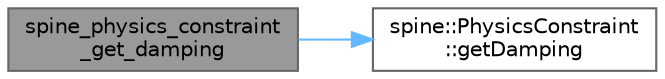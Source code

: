 digraph "spine_physics_constraint_get_damping"
{
 // LATEX_PDF_SIZE
  bgcolor="transparent";
  edge [fontname=Helvetica,fontsize=10,labelfontname=Helvetica,labelfontsize=10];
  node [fontname=Helvetica,fontsize=10,shape=box,height=0.2,width=0.4];
  rankdir="LR";
  Node1 [id="Node000001",label="spine_physics_constraint\l_get_damping",height=0.2,width=0.4,color="gray40", fillcolor="grey60", style="filled", fontcolor="black",tooltip=" "];
  Node1 -> Node2 [id="edge2_Node000001_Node000002",color="steelblue1",style="solid",tooltip=" "];
  Node2 [id="Node000002",label="spine::PhysicsConstraint\l::getDamping",height=0.2,width=0.4,color="grey40", fillcolor="white", style="filled",URL="$classspine_1_1_physics_constraint.html#abf7d9537a5e02ade3a018096434c662b",tooltip=" "];
}
